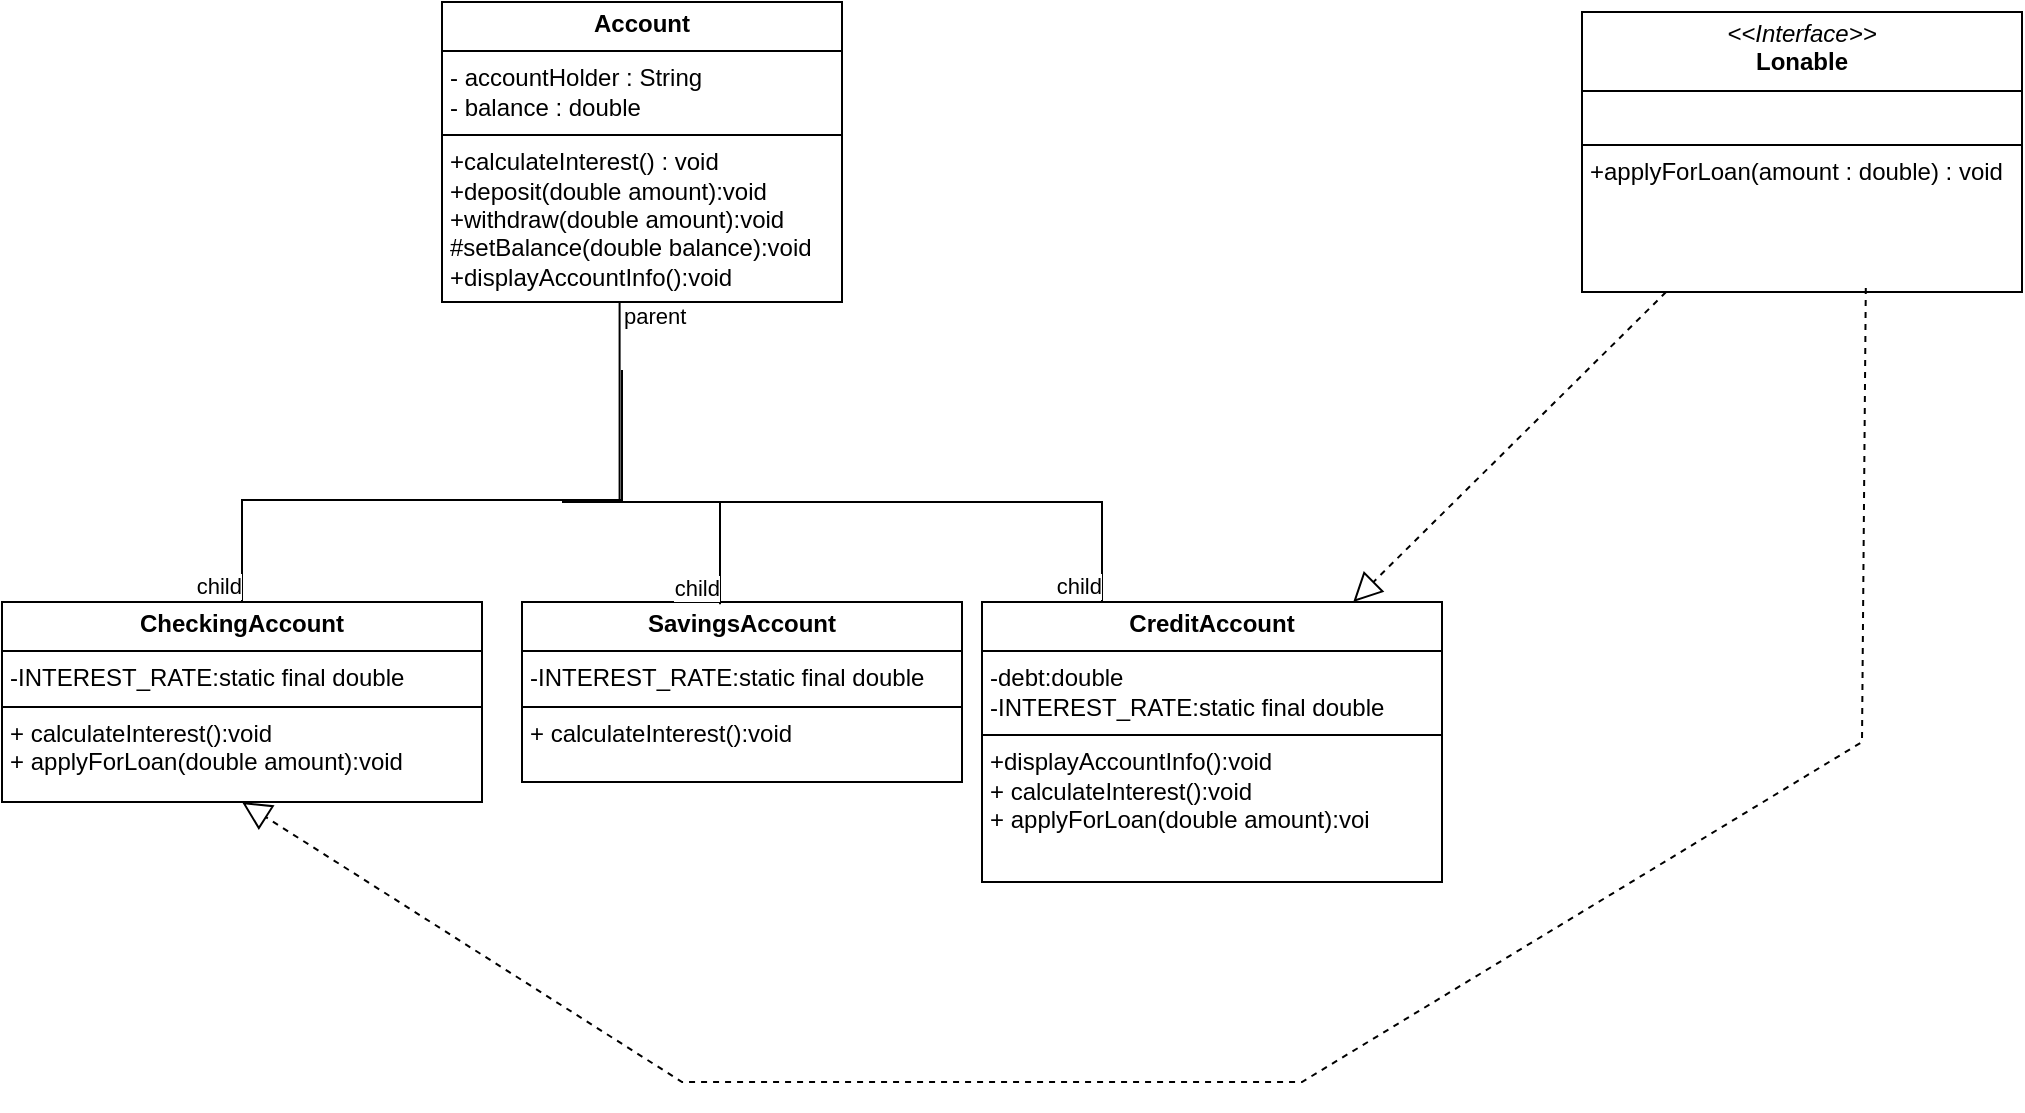 <mxfile version="24.8.6">
  <diagram name="Страница — 1" id="81Tuuqp5_1Kg4wqEXLPr">
    <mxGraphModel dx="2033" dy="1156" grid="1" gridSize="10" guides="1" tooltips="1" connect="1" arrows="1" fold="1" page="1" pageScale="1" pageWidth="827" pageHeight="1169" math="0" shadow="0">
      <root>
        <mxCell id="0" />
        <mxCell id="1" parent="0" />
        <mxCell id="ljpDb78NGNwXWB88YWUX-8" value="&lt;p style=&quot;margin:0px;margin-top:4px;text-align:center;&quot;&gt;&lt;b&gt;Account&lt;/b&gt;&lt;/p&gt;&lt;hr size=&quot;1&quot; style=&quot;border-style:solid;&quot;&gt;&lt;p style=&quot;margin:0px;margin-left:4px;&quot;&gt;- accountHolder : String&lt;br&gt;- balance : double&lt;/p&gt;&lt;hr size=&quot;1&quot; style=&quot;border-style:solid;&quot;&gt;&lt;p style=&quot;margin:0px;margin-left:4px;&quot;&gt;+calculateInterest() : void&lt;/p&gt;&lt;p style=&quot;margin:0px;margin-left:4px;&quot;&gt;+deposit(double amount):void&lt;/p&gt;&lt;p style=&quot;margin:0px;margin-left:4px;&quot;&gt;+withdraw(double amount):void&lt;/p&gt;&lt;p style=&quot;margin:0px;margin-left:4px;&quot;&gt;#setBalance(double balance):void&lt;br&gt;+displayAccountInfo():void&lt;/p&gt;&lt;p style=&quot;margin:0px;margin-left:4px;&quot;&gt;&lt;br&gt;&lt;/p&gt;" style="verticalAlign=top;align=left;overflow=fill;html=1;whiteSpace=wrap;" vertex="1" parent="1">
          <mxGeometry x="360" y="400" width="200" height="150" as="geometry" />
        </mxCell>
        <mxCell id="ljpDb78NGNwXWB88YWUX-9" value="&lt;p style=&quot;margin:0px;margin-top:4px;text-align:center;&quot;&gt;&lt;i&gt;&amp;lt;&amp;lt;Interface&amp;gt;&amp;gt;&lt;/i&gt;&lt;br&gt;&lt;b&gt;Lonable&lt;/b&gt;&lt;/p&gt;&lt;hr size=&quot;1&quot; style=&quot;border-style:solid;&quot;&gt;&lt;p style=&quot;margin:0px;margin-left:4px;&quot;&gt;&lt;br&gt;&lt;/p&gt;&lt;hr size=&quot;1&quot; style=&quot;border-style:solid;&quot;&gt;&lt;p style=&quot;margin:0px;margin-left:4px;&quot;&gt;+applyForLoan(amount : double) : void&lt;br&gt;&lt;br&gt;&lt;/p&gt;" style="verticalAlign=top;align=left;overflow=fill;html=1;whiteSpace=wrap;" vertex="1" parent="1">
          <mxGeometry x="930" y="405" width="220" height="140" as="geometry" />
        </mxCell>
        <mxCell id="ljpDb78NGNwXWB88YWUX-11" value="&lt;p style=&quot;margin:0px;margin-top:4px;text-align:center;&quot;&gt;&lt;b&gt;CheckingAccount&lt;/b&gt;&lt;br&gt;&lt;/p&gt;&lt;hr size=&quot;1&quot; style=&quot;border-style:solid;&quot;&gt;&lt;p style=&quot;margin:0px;margin-left:4px;&quot;&gt;-INTEREST_RATE:&lt;span style=&quot;background-color: initial;&quot;&gt;static final double&lt;/span&gt;&lt;span style=&quot;background-color: initial;&quot;&gt;&amp;nbsp;&lt;/span&gt;&lt;/p&gt;&lt;hr size=&quot;1&quot; style=&quot;border-style:solid;&quot;&gt;&lt;p style=&quot;margin:0px;margin-left:4px;&quot;&gt;+ calculateInterest():void&lt;br&gt;+ applyForLoan(double amount):void&lt;/p&gt;" style="verticalAlign=top;align=left;overflow=fill;html=1;whiteSpace=wrap;" vertex="1" parent="1">
          <mxGeometry x="140" y="700" width="240" height="100" as="geometry" />
        </mxCell>
        <mxCell id="ljpDb78NGNwXWB88YWUX-12" value="&lt;p style=&quot;margin:0px;margin-top:4px;text-align:center;&quot;&gt;&lt;b&gt;SavingsAccount&lt;/b&gt;&lt;br&gt;&lt;/p&gt;&lt;hr size=&quot;1&quot; style=&quot;border-style:solid;&quot;&gt;&lt;p style=&quot;margin:0px;margin-left:4px;&quot;&gt;-INTEREST_RATE:&lt;span style=&quot;background-color: initial;&quot;&gt;static final double&lt;/span&gt;&lt;span style=&quot;background-color: initial;&quot;&gt;&amp;nbsp;&lt;/span&gt;&lt;br&gt;&lt;/p&gt;&lt;hr size=&quot;1&quot; style=&quot;border-style:solid;&quot;&gt;&lt;p style=&quot;margin:0px;margin-left:4px;&quot;&gt;+ calculateInterest():void&lt;br&gt;&lt;/p&gt;" style="verticalAlign=top;align=left;overflow=fill;html=1;whiteSpace=wrap;" vertex="1" parent="1">
          <mxGeometry x="400" y="700" width="220" height="90" as="geometry" />
        </mxCell>
        <mxCell id="ljpDb78NGNwXWB88YWUX-13" value="&lt;p style=&quot;margin:0px;margin-top:4px;text-align:center;&quot;&gt;&lt;b&gt;CreditAccount&lt;/b&gt;&lt;br&gt;&lt;/p&gt;&lt;hr size=&quot;1&quot; style=&quot;border-style:solid;&quot;&gt;&lt;p style=&quot;margin:0px;margin-left:4px;&quot;&gt;-debt:double&lt;/p&gt;&lt;p style=&quot;margin:0px;margin-left:4px;&quot;&gt;-INTEREST_RATE:&lt;span style=&quot;background-color: initial;&quot;&gt;static final double&lt;/span&gt;&lt;span style=&quot;background-color: initial;&quot;&gt;&amp;nbsp;&lt;/span&gt;&lt;br&gt;&lt;/p&gt;&lt;hr size=&quot;1&quot; style=&quot;border-style:solid;&quot;&gt;&lt;p style=&quot;margin:0px;margin-left:4px;&quot;&gt;+displayAccountInfo():void&lt;br&gt;&lt;/p&gt;&lt;p style=&quot;margin:0px;margin-left:4px;&quot;&gt;+ calculateInterest():void&lt;br&gt;&lt;/p&gt;&lt;p style=&quot;margin:0px;margin-left:4px;&quot;&gt;+ applyForLoan(double amount):voi&lt;br&gt;&lt;/p&gt;" style="verticalAlign=top;align=left;overflow=fill;html=1;whiteSpace=wrap;" vertex="1" parent="1">
          <mxGeometry x="630" y="700" width="230" height="140" as="geometry" />
        </mxCell>
        <mxCell id="ljpDb78NGNwXWB88YWUX-14" value="" style="endArrow=block;dashed=1;endFill=0;endSize=12;html=1;rounded=0;exitX=0.191;exitY=1;exitDx=0;exitDy=0;exitPerimeter=0;" edge="1" parent="1" source="ljpDb78NGNwXWB88YWUX-9" target="ljpDb78NGNwXWB88YWUX-13">
          <mxGeometry width="160" relative="1" as="geometry">
            <mxPoint x="950" y="790" as="sourcePoint" />
            <mxPoint x="1110" y="790" as="targetPoint" />
          </mxGeometry>
        </mxCell>
        <mxCell id="ljpDb78NGNwXWB88YWUX-19" value="" style="endArrow=none;html=1;edgeStyle=orthogonalEdgeStyle;rounded=0;exitX=0.444;exitY=1;exitDx=0;exitDy=0;exitPerimeter=0;entryX=0.45;entryY=0.013;entryDx=0;entryDy=0;entryPerimeter=0;" edge="1" parent="1" source="ljpDb78NGNwXWB88YWUX-8" target="ljpDb78NGNwXWB88YWUX-12">
          <mxGeometry relative="1" as="geometry">
            <mxPoint x="400" y="630" as="sourcePoint" />
            <mxPoint x="560" y="630" as="targetPoint" />
            <Array as="points">
              <mxPoint x="421" y="650" />
              <mxPoint x="472" y="650" />
            </Array>
          </mxGeometry>
        </mxCell>
        <mxCell id="ljpDb78NGNwXWB88YWUX-20" value="parent" style="edgeLabel;resizable=0;html=1;align=left;verticalAlign=bottom;" connectable="0" vertex="1" parent="ljpDb78NGNwXWB88YWUX-19">
          <mxGeometry x="-1" relative="1" as="geometry">
            <mxPoint y="15" as="offset" />
          </mxGeometry>
        </mxCell>
        <mxCell id="ljpDb78NGNwXWB88YWUX-21" value="child" style="edgeLabel;resizable=0;html=1;align=right;verticalAlign=bottom;" connectable="0" vertex="1" parent="ljpDb78NGNwXWB88YWUX-19">
          <mxGeometry x="1" relative="1" as="geometry" />
        </mxCell>
        <mxCell id="ljpDb78NGNwXWB88YWUX-22" value="" style="endArrow=none;html=1;edgeStyle=orthogonalEdgeStyle;rounded=0;entryX=0.5;entryY=0;entryDx=0;entryDy=0;" edge="1" parent="1" target="ljpDb78NGNwXWB88YWUX-11">
          <mxGeometry relative="1" as="geometry">
            <mxPoint x="450" y="584" as="sourcePoint" />
            <mxPoint x="471" y="700" as="targetPoint" />
            <Array as="points">
              <mxPoint x="420" y="649" />
              <mxPoint x="300" y="649" />
            </Array>
          </mxGeometry>
        </mxCell>
        <mxCell id="ljpDb78NGNwXWB88YWUX-24" value="child" style="edgeLabel;resizable=0;html=1;align=right;verticalAlign=bottom;" connectable="0" vertex="1" parent="ljpDb78NGNwXWB88YWUX-22">
          <mxGeometry x="1" relative="1" as="geometry" />
        </mxCell>
        <mxCell id="ljpDb78NGNwXWB88YWUX-25" value="" style="endArrow=none;html=1;edgeStyle=orthogonalEdgeStyle;rounded=0;" edge="1" parent="1">
          <mxGeometry relative="1" as="geometry">
            <mxPoint x="420" y="650" as="sourcePoint" />
            <mxPoint x="690" y="700" as="targetPoint" />
            <Array as="points">
              <mxPoint x="420" y="650" />
              <mxPoint x="690" y="650" />
              <mxPoint x="690" y="700" />
            </Array>
          </mxGeometry>
        </mxCell>
        <mxCell id="ljpDb78NGNwXWB88YWUX-27" value="child" style="edgeLabel;resizable=0;html=1;align=right;verticalAlign=bottom;" connectable="0" vertex="1" parent="ljpDb78NGNwXWB88YWUX-25">
          <mxGeometry x="1" relative="1" as="geometry" />
        </mxCell>
        <mxCell id="ljpDb78NGNwXWB88YWUX-28" value="" style="endArrow=block;dashed=1;endFill=0;endSize=12;html=1;rounded=0;entryX=0.5;entryY=1;entryDx=0;entryDy=0;exitX=0.645;exitY=0.986;exitDx=0;exitDy=0;exitPerimeter=0;" edge="1" parent="1" source="ljpDb78NGNwXWB88YWUX-9" target="ljpDb78NGNwXWB88YWUX-11">
          <mxGeometry width="160" relative="1" as="geometry">
            <mxPoint x="1070" y="790" as="sourcePoint" />
            <mxPoint x="390.0" y="804.7" as="targetPoint" />
            <Array as="points">
              <mxPoint x="1070" y="770" />
              <mxPoint x="790" y="940" />
              <mxPoint x="480" y="940" />
            </Array>
          </mxGeometry>
        </mxCell>
      </root>
    </mxGraphModel>
  </diagram>
</mxfile>

